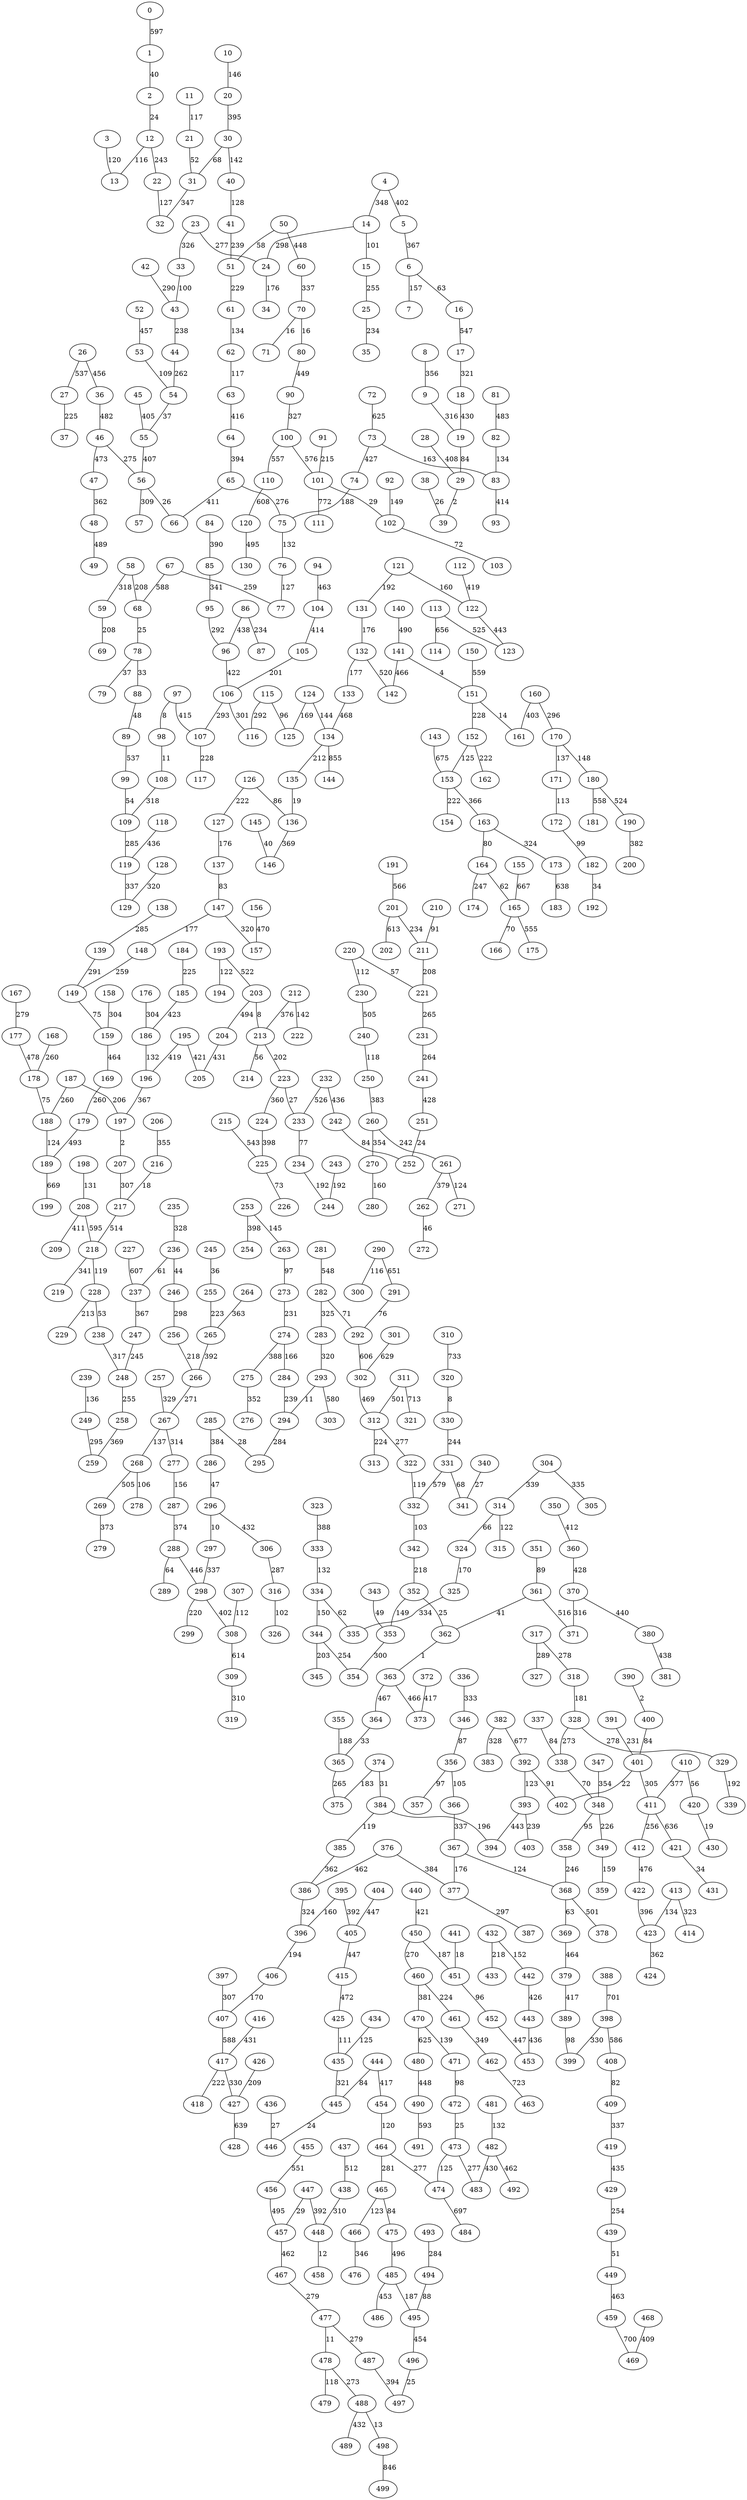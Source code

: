 strict graph G {
0;
1;
2;
3;
4;
5;
6;
7;
8;
9;
10;
11;
12;
13;
14;
15;
16;
17;
18;
19;
20;
21;
22;
23;
24;
25;
26;
27;
28;
29;
30;
31;
32;
33;
34;
35;
36;
37;
38;
39;
40;
41;
42;
43;
44;
45;
46;
47;
48;
49;
50;
51;
52;
53;
54;
55;
56;
57;
58;
59;
60;
61;
62;
63;
64;
65;
66;
67;
68;
69;
70;
71;
72;
73;
74;
75;
76;
77;
78;
79;
80;
81;
82;
83;
84;
85;
86;
87;
88;
89;
90;
91;
92;
93;
94;
95;
96;
97;
98;
99;
100;
101;
102;
103;
104;
105;
106;
107;
108;
109;
110;
111;
112;
113;
114;
115;
116;
117;
118;
119;
120;
121;
122;
123;
124;
125;
126;
127;
128;
129;
130;
131;
132;
133;
134;
135;
136;
137;
138;
139;
140;
141;
142;
143;
144;
145;
146;
147;
148;
149;
150;
151;
152;
153;
154;
155;
156;
157;
158;
159;
160;
161;
162;
163;
164;
165;
166;
167;
168;
169;
170;
171;
172;
173;
174;
175;
176;
177;
178;
179;
180;
181;
182;
183;
184;
185;
186;
187;
188;
189;
190;
191;
192;
193;
194;
195;
196;
197;
198;
199;
200;
201;
202;
203;
204;
205;
206;
207;
208;
209;
210;
211;
212;
213;
214;
215;
216;
217;
218;
219;
220;
221;
222;
223;
224;
225;
226;
227;
228;
229;
230;
231;
232;
233;
234;
235;
236;
237;
238;
239;
240;
241;
242;
243;
244;
245;
246;
247;
248;
249;
250;
251;
252;
253;
254;
255;
256;
257;
258;
259;
260;
261;
262;
263;
264;
265;
266;
267;
268;
269;
270;
271;
272;
273;
274;
275;
276;
277;
278;
279;
280;
281;
282;
283;
284;
285;
286;
287;
288;
289;
290;
291;
292;
293;
294;
295;
296;
297;
298;
299;
300;
301;
302;
303;
304;
305;
306;
307;
308;
309;
310;
311;
312;
313;
314;
315;
316;
317;
318;
319;
320;
321;
322;
323;
324;
325;
326;
327;
328;
329;
330;
331;
332;
333;
334;
335;
336;
337;
338;
339;
340;
341;
342;
343;
344;
345;
346;
347;
348;
349;
350;
351;
352;
353;
354;
355;
356;
357;
358;
359;
360;
361;
362;
363;
364;
365;
366;
367;
368;
369;
370;
371;
372;
373;
374;
375;
376;
377;
378;
379;
380;
381;
382;
383;
384;
385;
386;
387;
388;
389;
390;
391;
392;
393;
394;
395;
396;
397;
398;
399;
400;
401;
402;
403;
404;
405;
406;
407;
408;
409;
410;
411;
412;
413;
414;
415;
416;
417;
418;
419;
420;
421;
422;
423;
424;
425;
426;
427;
428;
429;
430;
431;
432;
433;
434;
435;
436;
437;
438;
439;
440;
441;
442;
443;
444;
445;
446;
447;
448;
449;
450;
451;
452;
453;
454;
455;
456;
457;
458;
459;
460;
461;
462;
463;
464;
465;
466;
467;
468;
469;
470;
471;
472;
473;
474;
475;
476;
477;
478;
479;
480;
481;
482;
483;
484;
485;
486;
487;
488;
489;
490;
491;
492;
493;
494;
495;
496;
497;
498;
499;
184 -- 185  [label=225];
329 -- 339  [label=192];
73 -- 83  [label=163];
288 -- 289  [label=64];
72 -- 73  [label=625];
82 -- 83  [label=134];
75 -- 76  [label=132];
61 -- 62  [label=134];
195 -- 196  [label=419];
121 -- 122  [label=160];
138 -- 139  [label=285];
376 -- 386  [label=462];
1 -- 2  [label=40];
149 -- 159  [label=75];
249 -- 259  [label=295];
173 -- 183  [label=638];
236 -- 246  [label=44];
100 -- 110  [label=557];
404 -- 405  [label=447];
374 -- 384  [label=31];
189 -- 199  [label=669];
151 -- 161  [label=14];
58 -- 68  [label=208];
180 -- 181  [label=558];
50 -- 51  [label=58];
158 -- 159  [label=304];
14 -- 24  [label=298];
47 -- 48  [label=362];
106 -- 116  [label=301];
207 -- 217  [label=307];
324 -- 325  [label=170];
436 -- 446  [label=27];
360 -- 370  [label=428];
227 -- 237  [label=607];
216 -- 217  [label=18];
100 -- 101  [label=576];
356 -- 357  [label=97];
246 -- 256  [label=298];
380 -- 381  [label=438];
361 -- 371  [label=516];
317 -- 318  [label=278];
12 -- 13  [label=116];
334 -- 344  [label=150];
261 -- 271  [label=124];
135 -- 136  [label=19];
367 -- 377  [label=176];
388 -- 398  [label=701];
372 -- 373  [label=417];
267 -- 277  [label=314];
106 -- 107  [label=293];
353 -- 354  [label=300];
58 -- 59  [label=318];
217 -- 218  [label=514];
337 -- 338  [label=84];
273 -- 274  [label=231];
90 -- 100  [label=327];
232 -- 242  [label=436];
148 -- 149  [label=259];
53 -- 54  [label=109];
91 -- 101  [label=215];
0 -- 1  [label=597];
474 -- 484  [label=697];
465 -- 475  [label=84];
333 -- 334  [label=132];
20 -- 30  [label=395];
70 -- 80  [label=16];
81 -- 82  [label=483];
361 -- 362  [label=41];
344 -- 354  [label=254];
322 -- 332  [label=119];
33 -- 43  [label=100];
480 -- 490  [label=448];
355 -- 365  [label=188];
268 -- 269  [label=505];
23 -- 33  [label=326];
255 -- 265  [label=223];
287 -- 288  [label=374];
384 -- 394  [label=196];
109 -- 119  [label=285];
197 -- 207  [label=2];
213 -- 214  [label=56];
368 -- 378  [label=501];
366 -- 367  [label=337];
119 -- 129  [label=337];
145 -- 146  [label=40];
141 -- 151  [label=4];
76 -- 77  [label=127];
4 -- 14  [label=348];
362 -- 363  [label=1];
425 -- 435  [label=111];
389 -- 399  [label=98];
241 -- 251  [label=428];
28 -- 29  [label=408];
296 -- 306  [label=432];
405 -- 415  [label=447];
133 -- 134  [label=468];
262 -- 272  [label=46];
417 -- 427  [label=330];
318 -- 328  [label=181];
291 -- 292  [label=76];
46 -- 56  [label=275];
470 -- 471  [label=139];
358 -- 368  [label=246];
392 -- 393  [label=123];
377 -- 387  [label=297];
460 -- 470  [label=381];
5 -- 6  [label=367];
80 -- 90  [label=449];
274 -- 284  [label=166];
442 -- 443  [label=426];
434 -- 435  [label=125];
348 -- 349  [label=226];
298 -- 299  [label=220];
22 -- 32  [label=127];
331 -- 332  [label=579];
63 -- 64  [label=416];
344 -- 345  [label=203];
213 -- 223  [label=202];
45 -- 55  [label=405];
435 -- 445  [label=321];
363 -- 364  [label=467];
40 -- 41  [label=128];
439 -- 449  [label=51];
92 -- 102  [label=149];
444 -- 445  [label=84];
152 -- 153  [label=125];
352 -- 353  [label=149];
316 -- 326  [label=102];
51 -- 61  [label=229];
4 -- 5  [label=402];
459 -- 469  [label=700];
96 -- 106  [label=422];
393 -- 403  [label=239];
253 -- 254  [label=398];
225 -- 226  [label=73];
101 -- 111  [label=772];
208 -- 218  [label=595];
447 -- 457  [label=29];
41 -- 51  [label=239];
163 -- 173  [label=324];
113 -- 123  [label=525];
180 -- 190  [label=524];
50 -- 60  [label=448];
128 -- 129  [label=320];
56 -- 66  [label=26];
261 -- 262  [label=379];
248 -- 258  [label=255];
30 -- 40  [label=142];
147 -- 148  [label=177];
368 -- 369  [label=63];
30 -- 31  [label=68];
454 -- 464  [label=120];
413 -- 423  [label=134];
452 -- 453  [label=447];
94 -- 104  [label=463];
444 -- 454  [label=417];
395 -- 396  [label=160];
83 -- 93  [label=414];
24 -- 34  [label=176];
440 -- 450  [label=421];
65 -- 75  [label=276];
169 -- 179  [label=260];
369 -- 379  [label=464];
282 -- 292  [label=71];
220 -- 230  [label=112];
286 -- 296  [label=47];
250 -- 260  [label=383];
482 -- 492  [label=462];
293 -- 294  [label=11];
422 -- 423  [label=396];
426 -- 427  [label=209];
274 -- 275  [label=388];
170 -- 180  [label=148];
186 -- 196  [label=132];
384 -- 385  [label=119];
308 -- 309  [label=614];
449 -- 459  [label=463];
73 -- 74  [label=427];
416 -- 417  [label=431];
406 -- 407  [label=170];
139 -- 149  [label=291];
97 -- 107  [label=415];
238 -- 248  [label=317];
297 -- 298  [label=337];
464 -- 465  [label=281];
99 -- 109  [label=54];
140 -- 141  [label=490];
456 -- 457  [label=495];
320 -- 330  [label=8];
234 -- 244  [label=192];
283 -- 293  [label=320];
473 -- 474  [label=125];
164 -- 165  [label=62];
198 -- 208  [label=131];
429 -- 439  [label=254];
160 -- 161  [label=403];
85 -- 95  [label=341];
19 -- 29  [label=84];
115 -- 116  [label=292];
70 -- 71  [label=16];
409 -- 419  [label=337];
193 -- 203  [label=522];
338 -- 348  [label=70];
182 -- 192  [label=34];
105 -- 106  [label=201];
437 -- 438  [label=512];
485 -- 495  [label=187];
187 -- 197  [label=206];
413 -- 414  [label=323];
290 -- 291  [label=651];
396 -- 406  [label=194];
342 -- 352  [label=218];
12 -- 22  [label=243];
8 -- 9  [label=356];
46 -- 47  [label=473];
441 -- 451  [label=18];
233 -- 234  [label=77];
432 -- 433  [label=218];
419 -- 429  [label=435];
485 -- 486  [label=453];
164 -- 174  [label=247];
478 -- 479  [label=118];
223 -- 224  [label=360];
347 -- 348  [label=354];
228 -- 238  [label=53];
231 -- 241  [label=264];
95 -- 96  [label=292];
277 -- 287  [label=156];
496 -- 497  [label=25];
203 -- 213  [label=8];
242 -- 252  [label=84];
290 -- 300  [label=116];
420 -- 430  [label=19];
348 -- 358  [label=95];
490 -- 491  [label=593];
201 -- 211  [label=234];
461 -- 462  [label=349];
395 -- 405  [label=392];
118 -- 119  [label=436];
407 -- 417  [label=588];
284 -- 294  [label=239];
481 -- 482  [label=132];
427 -- 428  [label=639];
74 -- 75  [label=188];
153 -- 163  [label=366];
191 -- 201  [label=566];
352 -- 362  [label=25];
67 -- 68  [label=588];
176 -- 186  [label=304];
112 -- 122  [label=419];
147 -- 157  [label=320];
285 -- 286  [label=384];
150 -- 151  [label=559];
363 -- 373  [label=466];
86 -- 96  [label=438];
270 -- 280  [label=160];
43 -- 44  [label=238];
323 -- 333  [label=388];
239 -- 249  [label=136];
134 -- 135  [label=212];
448 -- 458  [label=12];
193 -- 194  [label=122];
15 -- 25  [label=255];
477 -- 487  [label=279];
165 -- 175  [label=555];
124 -- 134  [label=144];
23 -- 24  [label=277];
190 -- 200  [label=382];
29 -- 39  [label=2];
465 -- 466  [label=123];
54 -- 55  [label=37];
267 -- 268  [label=137];
379 -- 389  [label=417];
432 -- 442  [label=152];
67 -- 77  [label=259];
281 -- 282  [label=548];
268 -- 278  [label=106];
292 -- 302  [label=606];
177 -- 178  [label=478];
393 -- 394  [label=443];
132 -- 142  [label=520];
151 -- 152  [label=228];
201 -- 202  [label=613];
302 -- 312  [label=469];
212 -- 213  [label=376];
78 -- 79  [label=37];
265 -- 266  [label=392];
14 -- 15  [label=101];
350 -- 360  [label=412];
203 -- 204  [label=494];
314 -- 324  [label=66];
417 -- 418  [label=222];
365 -- 375  [label=265];
237 -- 247  [label=367];
68 -- 78  [label=25];
127 -- 137  [label=176];
325 -- 335  [label=334];
159 -- 169  [label=464];
376 -- 377  [label=384];
288 -- 298  [label=446];
467 -- 477  [label=279];
411 -- 412  [label=256];
470 -- 480  [label=625];
330 -- 331  [label=244];
400 -- 401  [label=84];
136 -- 146  [label=369];
477 -- 478  [label=11];
269 -- 279  [label=373];
88 -- 89  [label=48];
124 -- 125  [label=169];
223 -- 233  [label=27];
438 -- 448  [label=310];
410 -- 411  [label=377];
457 -- 467  [label=462];
211 -- 221  [label=208];
471 -- 472  [label=98];
98 -- 108  [label=11];
314 -- 315  [label=122];
42 -- 43  [label=290];
256 -- 266  [label=218];
328 -- 338  [label=273];
367 -- 368  [label=124];
386 -- 396  [label=324];
65 -- 66  [label=411];
309 -- 319  [label=310];
38 -- 39  [label=26];
228 -- 229  [label=213];
488 -- 489  [label=432];
179 -- 189  [label=493];
311 -- 321  [label=713];
6 -- 16  [label=63];
462 -- 463  [label=723];
185 -- 186  [label=423];
310 -- 320  [label=733];
408 -- 409  [label=82];
257 -- 267  [label=329];
31 -- 32  [label=347];
137 -- 147  [label=83];
332 -- 342  [label=103];
52 -- 53  [label=457];
304 -- 305  [label=335];
18 -- 19  [label=430];
304 -- 314  [label=339];
312 -- 322  [label=277];
306 -- 316  [label=287];
44 -- 54  [label=262];
21 -- 31  [label=52];
141 -- 142  [label=466];
218 -- 219  [label=341];
160 -- 170  [label=296];
301 -- 302  [label=629];
120 -- 130  [label=495];
215 -- 225  [label=543];
62 -- 63  [label=117];
264 -- 265  [label=363];
122 -- 123  [label=443];
401 -- 411  [label=305];
110 -- 120  [label=608];
296 -- 297  [label=10];
473 -- 483  [label=277];
482 -- 483  [label=430];
263 -- 273  [label=97];
312 -- 313  [label=224];
328 -- 329  [label=278];
196 -- 197  [label=367];
84 -- 85  [label=390];
340 -- 341  [label=27];
472 -- 473  [label=25];
17 -- 18  [label=321];
206 -- 216  [label=355];
224 -- 225  [label=398];
243 -- 244  [label=192];
423 -- 424  [label=362];
9 -- 19  [label=316];
390 -- 400  [label=2];
421 -- 431  [label=34];
3 -- 13  [label=120];
36 -- 46  [label=482];
113 -- 114  [label=656];
331 -- 341  [label=68];
143 -- 153  [label=675];
240 -- 250  [label=118];
55 -- 56  [label=407];
16 -- 17  [label=547];
415 -- 425  [label=472];
495 -- 496  [label=454];
282 -- 283  [label=325];
78 -- 88  [label=33];
336 -- 346  [label=333];
488 -- 498  [label=13];
108 -- 109  [label=318];
285 -- 295  [label=28];
293 -- 303  [label=580];
101 -- 102  [label=29];
247 -- 248  [label=245];
455 -- 456  [label=551];
275 -- 276  [label=352];
245 -- 255  [label=36];
155 -- 165  [label=667];
412 -- 422  [label=476];
294 -- 295  [label=284];
107 -- 117  [label=228];
253 -- 263  [label=145];
221 -- 231  [label=265];
131 -- 132  [label=176];
48 -- 49  [label=489];
374 -- 375  [label=183];
392 -- 402  [label=91];
220 -- 221  [label=57];
26 -- 36  [label=456];
443 -- 453  [label=436];
382 -- 392  [label=677];
447 -- 448  [label=392];
86 -- 87  [label=234];
385 -- 386  [label=362];
346 -- 356  [label=87];
451 -- 452  [label=96];
102 -- 103  [label=72];
208 -- 209  [label=411];
251 -- 252  [label=24];
56 -- 57  [label=309];
411 -- 421  [label=636];
307 -- 308  [label=112];
165 -- 166  [label=70];
170 -- 171  [label=137];
26 -- 27  [label=537];
370 -- 380  [label=440];
230 -- 240  [label=505];
464 -- 474  [label=277];
187 -- 188  [label=260];
59 -- 69  [label=208];
298 -- 308  [label=402];
132 -- 133  [label=177];
11 -- 21  [label=117];
450 -- 451  [label=187];
487 -- 497  [label=394];
311 -- 312  [label=501];
351 -- 361  [label=89];
468 -- 469  [label=409];
260 -- 270  [label=354];
494 -- 495  [label=88];
195 -- 205  [label=421];
356 -- 366  [label=105];
466 -- 476  [label=346];
172 -- 182  [label=99];
153 -- 154  [label=222];
258 -- 259  [label=369];
450 -- 460  [label=270];
260 -- 261  [label=242];
6 -- 7  [label=157];
391 -- 401  [label=231];
232 -- 233  [label=526];
168 -- 178  [label=260];
104 -- 105  [label=414];
475 -- 485  [label=496];
27 -- 37  [label=225];
460 -- 461  [label=224];
97 -- 98  [label=8];
171 -- 172  [label=113];
266 -- 267  [label=271];
156 -- 157  [label=470];
10 -- 20  [label=146];
334 -- 335  [label=62];
349 -- 359  [label=159];
382 -- 383  [label=328];
126 -- 127  [label=222];
317 -- 327  [label=289];
60 -- 70  [label=337];
152 -- 162  [label=222];
498 -- 499  [label=846];
401 -- 402  [label=22];
121 -- 131  [label=192];
178 -- 188  [label=75];
235 -- 236  [label=328];
89 -- 99  [label=537];
163 -- 164  [label=80];
370 -- 371  [label=316];
236 -- 237  [label=61];
478 -- 488  [label=273];
167 -- 177  [label=279];
218 -- 228  [label=119];
398 -- 408  [label=586];
134 -- 144  [label=855];
343 -- 353  [label=49];
126 -- 136  [label=86];
25 -- 35  [label=234];
204 -- 205  [label=431];
2 -- 12  [label=24];
210 -- 211  [label=91];
188 -- 189  [label=124];
212 -- 222  [label=142];
64 -- 65  [label=394];
410 -- 420  [label=56];
493 -- 494  [label=284];
398 -- 399  [label=330];
397 -- 407  [label=307];
445 -- 446  [label=24];
364 -- 365  [label=33];
115 -- 125  [label=96];
}

